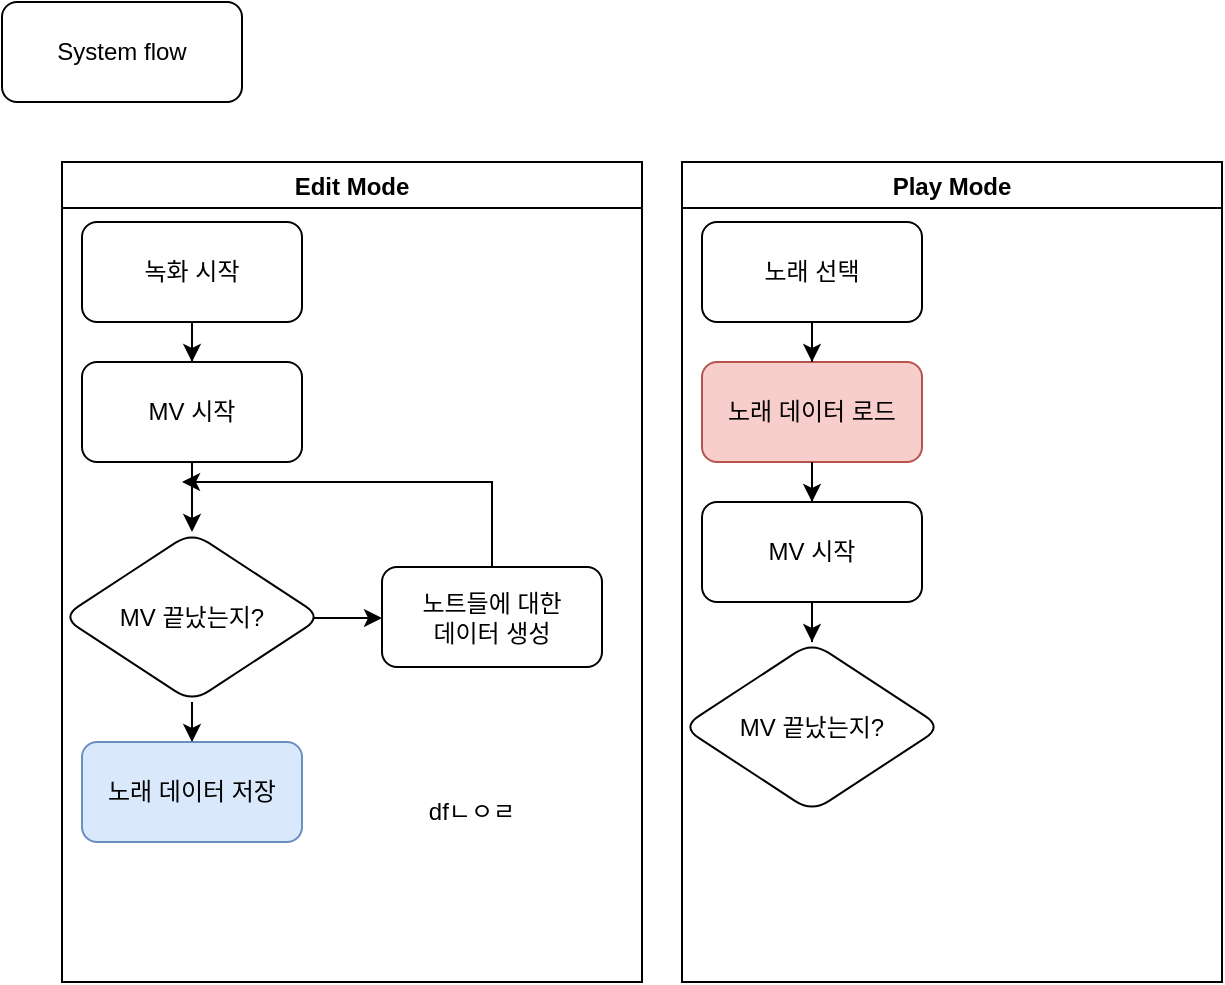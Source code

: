 <mxfile version="20.5.1" type="device"><diagram id="C5RBs43oDa-KdzZeNtuy" name="Page-1"><mxGraphModel dx="1185" dy="662" grid="1" gridSize="10" guides="1" tooltips="1" connect="1" arrows="1" fold="1" page="1" pageScale="1" pageWidth="827" pageHeight="1169" math="0" shadow="0"><root><mxCell id="WIyWlLk6GJQsqaUBKTNV-0"/><mxCell id="WIyWlLk6GJQsqaUBKTNV-1" parent="WIyWlLk6GJQsqaUBKTNV-0"/><mxCell id="eSxeA4Gz-NPdI0fe0rap-0" value="System flow" style="rounded=1;whiteSpace=wrap;html=1;" vertex="1" parent="WIyWlLk6GJQsqaUBKTNV-1"><mxGeometry x="10" y="10" width="120" height="50" as="geometry"/></mxCell><mxCell id="eSxeA4Gz-NPdI0fe0rap-1" value="Edit Mode" style="swimlane;" vertex="1" parent="WIyWlLk6GJQsqaUBKTNV-1"><mxGeometry x="40" y="90" width="290" height="410" as="geometry"/></mxCell><mxCell id="eSxeA4Gz-NPdI0fe0rap-5" value="" style="edgeStyle=orthogonalEdgeStyle;rounded=0;orthogonalLoop=1;jettySize=auto;html=1;" edge="1" parent="eSxeA4Gz-NPdI0fe0rap-1" source="eSxeA4Gz-NPdI0fe0rap-3" target="eSxeA4Gz-NPdI0fe0rap-4"><mxGeometry relative="1" as="geometry"/></mxCell><mxCell id="eSxeA4Gz-NPdI0fe0rap-3" value="녹화 시작" style="rounded=1;whiteSpace=wrap;html=1;" vertex="1" parent="eSxeA4Gz-NPdI0fe0rap-1"><mxGeometry x="10" y="30" width="110" height="50" as="geometry"/></mxCell><mxCell id="eSxeA4Gz-NPdI0fe0rap-4" value="MV 시작" style="rounded=1;whiteSpace=wrap;html=1;" vertex="1" parent="eSxeA4Gz-NPdI0fe0rap-1"><mxGeometry x="10" y="100" width="110" height="50" as="geometry"/></mxCell><mxCell id="eSxeA4Gz-NPdI0fe0rap-9" value="" style="edgeStyle=orthogonalEdgeStyle;rounded=0;orthogonalLoop=1;jettySize=auto;html=1;exitX=0.5;exitY=0;exitDx=0;exitDy=0;" edge="1" parent="eSxeA4Gz-NPdI0fe0rap-1" source="eSxeA4Gz-NPdI0fe0rap-6"><mxGeometry relative="1" as="geometry"><mxPoint x="180" y="120" as="sourcePoint"/><mxPoint x="60" y="160" as="targetPoint"/><Array as="points"><mxPoint x="215" y="160"/><mxPoint x="70" y="160"/></Array></mxGeometry></mxCell><mxCell id="eSxeA4Gz-NPdI0fe0rap-10" value="" style="edgeStyle=orthogonalEdgeStyle;rounded=0;orthogonalLoop=1;jettySize=auto;html=1;entryX=0;entryY=0.5;entryDx=0;entryDy=0;exitX=0.962;exitY=0.506;exitDx=0;exitDy=0;exitPerimeter=0;" edge="1" parent="eSxeA4Gz-NPdI0fe0rap-1" source="eSxeA4Gz-NPdI0fe0rap-7" target="eSxeA4Gz-NPdI0fe0rap-6"><mxGeometry relative="1" as="geometry"><mxPoint x="120" y="210" as="sourcePoint"/></mxGeometry></mxCell><mxCell id="eSxeA4Gz-NPdI0fe0rap-6" value="노트들에 대한&lt;br&gt;데이터 생성" style="rounded=1;whiteSpace=wrap;html=1;" vertex="1" parent="eSxeA4Gz-NPdI0fe0rap-1"><mxGeometry x="160" y="202.5" width="110" height="50" as="geometry"/></mxCell><mxCell id="eSxeA4Gz-NPdI0fe0rap-22" value="" style="edgeStyle=orthogonalEdgeStyle;rounded=0;orthogonalLoop=1;jettySize=auto;html=1;" edge="1" parent="eSxeA4Gz-NPdI0fe0rap-1" source="eSxeA4Gz-NPdI0fe0rap-7" target="eSxeA4Gz-NPdI0fe0rap-21"><mxGeometry relative="1" as="geometry"/></mxCell><mxCell id="eSxeA4Gz-NPdI0fe0rap-7" value="MV 끝났는지?" style="rhombus;whiteSpace=wrap;html=1;rounded=1;" vertex="1" parent="eSxeA4Gz-NPdI0fe0rap-1"><mxGeometry y="185" width="130" height="85" as="geometry"/></mxCell><mxCell id="eSxeA4Gz-NPdI0fe0rap-8" value="" style="edgeStyle=orthogonalEdgeStyle;rounded=0;orthogonalLoop=1;jettySize=auto;html=1;entryX=0.5;entryY=0;entryDx=0;entryDy=0;" edge="1" parent="eSxeA4Gz-NPdI0fe0rap-1" source="eSxeA4Gz-NPdI0fe0rap-4" target="eSxeA4Gz-NPdI0fe0rap-7"><mxGeometry relative="1" as="geometry"/></mxCell><mxCell id="eSxeA4Gz-NPdI0fe0rap-21" value="노래 데이터 저장" style="rounded=1;whiteSpace=wrap;html=1;fillColor=#dae8fc;strokeColor=#6c8ebf;" vertex="1" parent="eSxeA4Gz-NPdI0fe0rap-1"><mxGeometry x="10" y="290" width="110" height="50" as="geometry"/></mxCell><mxCell id="eSxeA4Gz-NPdI0fe0rap-24" value="dfㄴㅇㄹ" style="text;html=1;strokeColor=none;fillColor=none;align=center;verticalAlign=middle;whiteSpace=wrap;rounded=0;" vertex="1" parent="eSxeA4Gz-NPdI0fe0rap-1"><mxGeometry x="130" y="280" width="150" height="90" as="geometry"/></mxCell><mxCell id="eSxeA4Gz-NPdI0fe0rap-2" value="Play Mode" style="swimlane;" vertex="1" parent="WIyWlLk6GJQsqaUBKTNV-1"><mxGeometry x="350" y="90" width="270" height="410" as="geometry"/></mxCell><mxCell id="eSxeA4Gz-NPdI0fe0rap-13" value="노래 데이터 로드" style="rounded=1;whiteSpace=wrap;html=1;fillColor=#f8cecc;strokeColor=#b85450;" vertex="1" parent="eSxeA4Gz-NPdI0fe0rap-2"><mxGeometry x="10" y="100" width="110" height="50" as="geometry"/></mxCell><mxCell id="eSxeA4Gz-NPdI0fe0rap-14" value="MV 시작" style="rounded=1;whiteSpace=wrap;html=1;" vertex="1" parent="eSxeA4Gz-NPdI0fe0rap-2"><mxGeometry x="10" y="170" width="110" height="50" as="geometry"/></mxCell><mxCell id="eSxeA4Gz-NPdI0fe0rap-12" value="" style="edgeStyle=orthogonalEdgeStyle;rounded=0;orthogonalLoop=1;jettySize=auto;html=1;" edge="1" source="eSxeA4Gz-NPdI0fe0rap-13" target="eSxeA4Gz-NPdI0fe0rap-14" parent="eSxeA4Gz-NPdI0fe0rap-2"><mxGeometry relative="1" as="geometry"/></mxCell><mxCell id="eSxeA4Gz-NPdI0fe0rap-18" value="MV 끝났는지?" style="rhombus;whiteSpace=wrap;html=1;rounded=1;" vertex="1" parent="eSxeA4Gz-NPdI0fe0rap-2"><mxGeometry y="240" width="130" height="85" as="geometry"/></mxCell><mxCell id="eSxeA4Gz-NPdI0fe0rap-19" value="" style="edgeStyle=orthogonalEdgeStyle;rounded=0;orthogonalLoop=1;jettySize=auto;html=1;entryX=0.5;entryY=0;entryDx=0;entryDy=0;" edge="1" source="eSxeA4Gz-NPdI0fe0rap-14" target="eSxeA4Gz-NPdI0fe0rap-18" parent="eSxeA4Gz-NPdI0fe0rap-2"><mxGeometry relative="1" as="geometry"/></mxCell><mxCell id="eSxeA4Gz-NPdI0fe0rap-23" value="" style="edgeStyle=orthogonalEdgeStyle;rounded=0;orthogonalLoop=1;jettySize=auto;html=1;entryX=0.5;entryY=0;entryDx=0;entryDy=0;" edge="1" parent="eSxeA4Gz-NPdI0fe0rap-2" source="eSxeA4Gz-NPdI0fe0rap-20" target="eSxeA4Gz-NPdI0fe0rap-13"><mxGeometry relative="1" as="geometry"/></mxCell><mxCell id="eSxeA4Gz-NPdI0fe0rap-20" value="노래 선택" style="rounded=1;whiteSpace=wrap;html=1;" vertex="1" parent="eSxeA4Gz-NPdI0fe0rap-2"><mxGeometry x="10" y="30" width="110" height="50" as="geometry"/></mxCell></root></mxGraphModel></diagram></mxfile>